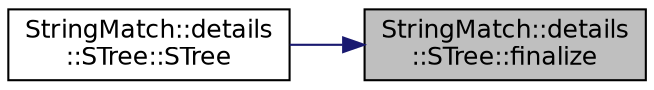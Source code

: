 digraph "StringMatch::details::STree::finalize"
{
 // INTERACTIVE_SVG=YES
 // LATEX_PDF_SIZE
  edge [fontname="Helvetica",fontsize="12",labelfontname="Helvetica",labelfontsize="12"];
  node [fontname="Helvetica",fontsize="12",shape=record];
  rankdir="RL";
  Node1 [label="StringMatch::details\l::STree::finalize",height=0.2,width=0.4,color="black", fillcolor="grey75", style="filled", fontcolor="black",tooltip=" "];
  Node1 -> Node2 [dir="back",color="midnightblue",fontsize="12",style="solid"];
  Node2 [label="StringMatch::details\l::STree::STree",height=0.2,width=0.4,color="black", fillcolor="white", style="filled",URL="$a00894.html#ae6a9517acbc3452388fded61039bed84",tooltip=" "];
}
